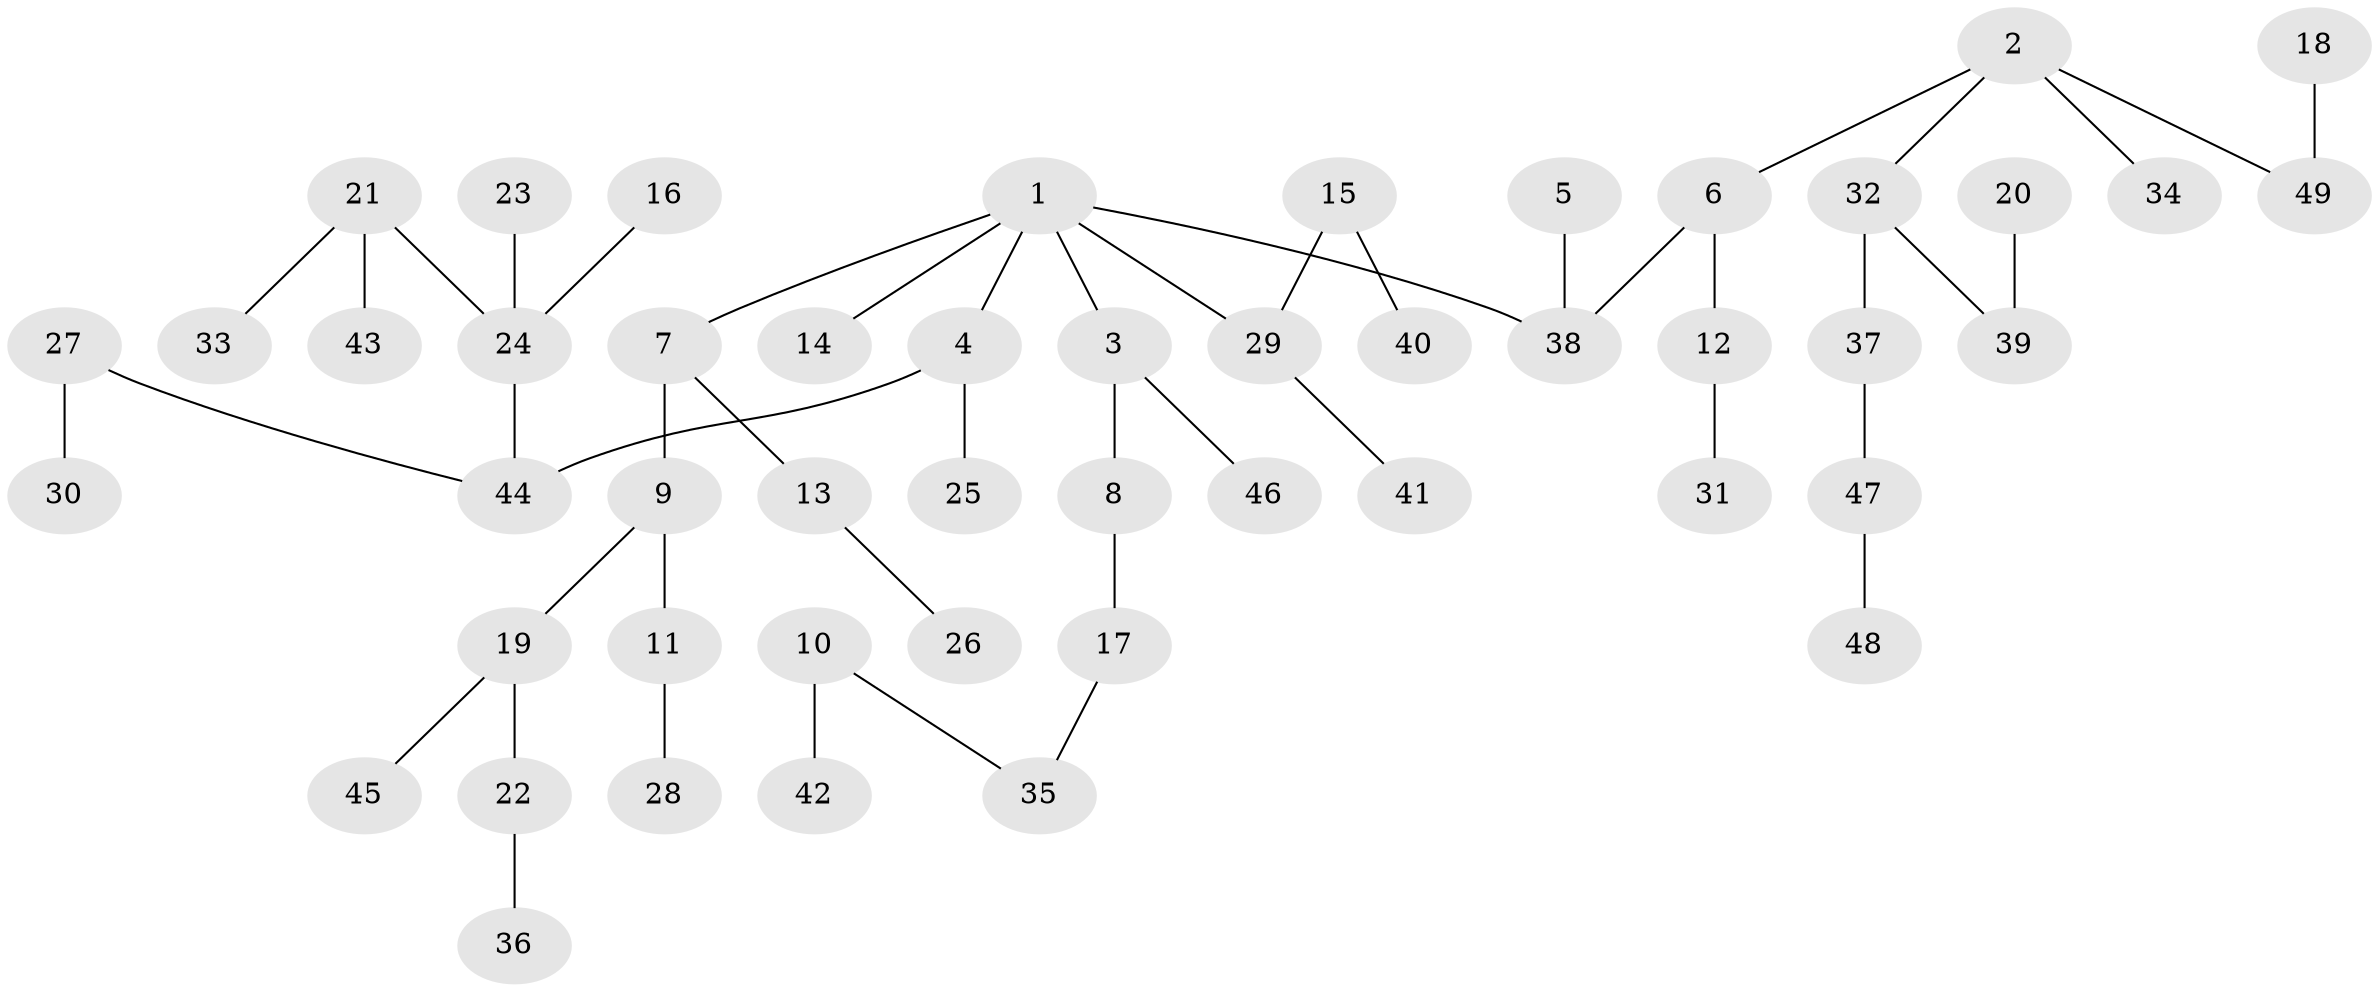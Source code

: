 // original degree distribution, {4: 0.0875, 6: 0.0125, 3: 0.1625, 2: 0.275, 1: 0.45, 5: 0.0125}
// Generated by graph-tools (version 1.1) at 2025/37/03/04/25 23:37:23]
// undirected, 49 vertices, 48 edges
graph export_dot {
  node [color=gray90,style=filled];
  1;
  2;
  3;
  4;
  5;
  6;
  7;
  8;
  9;
  10;
  11;
  12;
  13;
  14;
  15;
  16;
  17;
  18;
  19;
  20;
  21;
  22;
  23;
  24;
  25;
  26;
  27;
  28;
  29;
  30;
  31;
  32;
  33;
  34;
  35;
  36;
  37;
  38;
  39;
  40;
  41;
  42;
  43;
  44;
  45;
  46;
  47;
  48;
  49;
  1 -- 3 [weight=1.0];
  1 -- 4 [weight=1.0];
  1 -- 7 [weight=1.0];
  1 -- 14 [weight=1.0];
  1 -- 29 [weight=1.0];
  1 -- 38 [weight=1.0];
  2 -- 6 [weight=1.0];
  2 -- 32 [weight=1.0];
  2 -- 34 [weight=1.0];
  2 -- 49 [weight=1.0];
  3 -- 8 [weight=1.0];
  3 -- 46 [weight=1.0];
  4 -- 25 [weight=1.0];
  4 -- 44 [weight=1.0];
  5 -- 38 [weight=1.0];
  6 -- 12 [weight=1.0];
  6 -- 38 [weight=1.0];
  7 -- 9 [weight=1.0];
  7 -- 13 [weight=1.0];
  8 -- 17 [weight=1.0];
  9 -- 11 [weight=1.0];
  9 -- 19 [weight=1.0];
  10 -- 35 [weight=1.0];
  10 -- 42 [weight=1.0];
  11 -- 28 [weight=1.0];
  12 -- 31 [weight=1.0];
  13 -- 26 [weight=1.0];
  15 -- 29 [weight=1.0];
  15 -- 40 [weight=1.0];
  16 -- 24 [weight=1.0];
  17 -- 35 [weight=1.0];
  18 -- 49 [weight=1.0];
  19 -- 22 [weight=1.0];
  19 -- 45 [weight=1.0];
  20 -- 39 [weight=1.0];
  21 -- 24 [weight=1.0];
  21 -- 33 [weight=1.0];
  21 -- 43 [weight=1.0];
  22 -- 36 [weight=1.0];
  23 -- 24 [weight=1.0];
  24 -- 44 [weight=1.0];
  27 -- 30 [weight=1.0];
  27 -- 44 [weight=1.0];
  29 -- 41 [weight=1.0];
  32 -- 37 [weight=1.0];
  32 -- 39 [weight=1.0];
  37 -- 47 [weight=1.0];
  47 -- 48 [weight=1.0];
}
